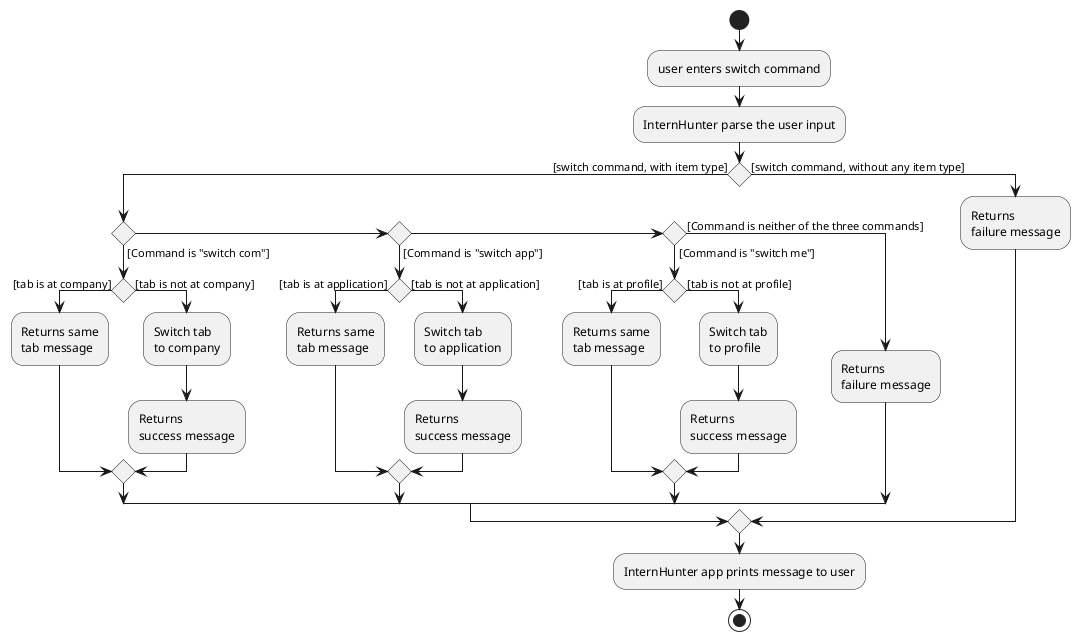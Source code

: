 @startuml

start
:user enters switch command;
:InternHunter parse the user input;
if () then ([switch command, with item type])
    if () then ([Command is "switch com"])
        if () then ([tab is at company])
            :Returns same
            tab message;
        else ([tab is not at company])
            :Switch tab
            to company;
            :Returns
            success message;
        endif
    elseif () then ([Command is "switch app"])
        if () then ([tab is at application])
            :Returns same
            tab message;
        else ([tab is not at application])
            :Switch tab
            to application;
            :Returns
            success message;
        endif
    elseif () then ([Command is "switch me"])
        if () then ([tab is at profile])
            :Returns same
            tab message;
        else ([tab is not at profile])
            :Switch tab
            to profile;
            :Returns
            success message;
        endif
    else ([Command is neither of the three commands])
        :Returns
        failure message;
    endif
else ([switch command, without any item type])
:Returns
failure message;
endif
:InternHunter app prints message to user;

stop
@enduml
